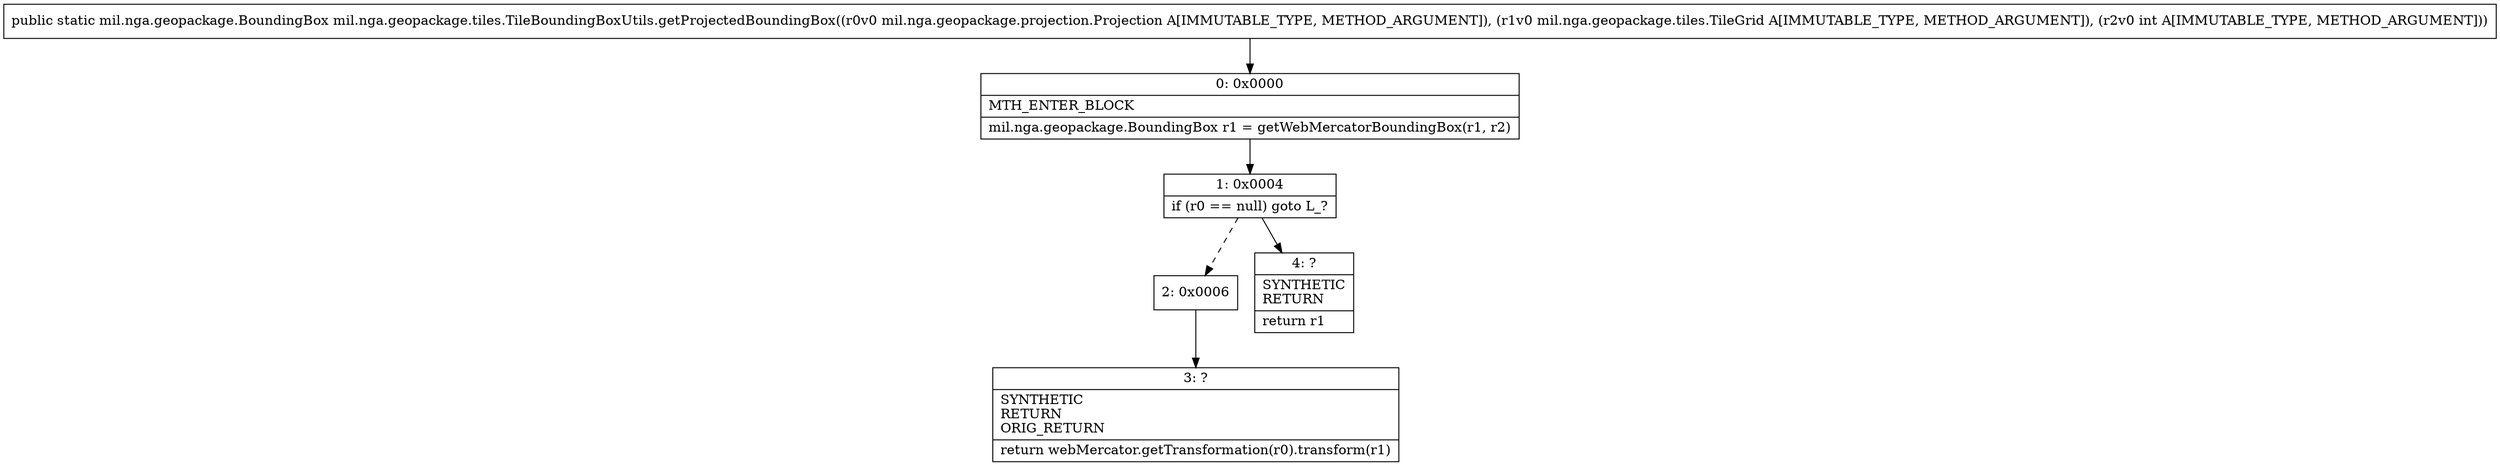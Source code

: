 digraph "CFG formil.nga.geopackage.tiles.TileBoundingBoxUtils.getProjectedBoundingBox(Lmil\/nga\/geopackage\/projection\/Projection;Lmil\/nga\/geopackage\/tiles\/TileGrid;I)Lmil\/nga\/geopackage\/BoundingBox;" {
Node_0 [shape=record,label="{0\:\ 0x0000|MTH_ENTER_BLOCK\l|mil.nga.geopackage.BoundingBox r1 = getWebMercatorBoundingBox(r1, r2)\l}"];
Node_1 [shape=record,label="{1\:\ 0x0004|if (r0 == null) goto L_?\l}"];
Node_2 [shape=record,label="{2\:\ 0x0006}"];
Node_3 [shape=record,label="{3\:\ ?|SYNTHETIC\lRETURN\lORIG_RETURN\l|return webMercator.getTransformation(r0).transform(r1)\l}"];
Node_4 [shape=record,label="{4\:\ ?|SYNTHETIC\lRETURN\l|return r1\l}"];
MethodNode[shape=record,label="{public static mil.nga.geopackage.BoundingBox mil.nga.geopackage.tiles.TileBoundingBoxUtils.getProjectedBoundingBox((r0v0 mil.nga.geopackage.projection.Projection A[IMMUTABLE_TYPE, METHOD_ARGUMENT]), (r1v0 mil.nga.geopackage.tiles.TileGrid A[IMMUTABLE_TYPE, METHOD_ARGUMENT]), (r2v0 int A[IMMUTABLE_TYPE, METHOD_ARGUMENT])) }"];
MethodNode -> Node_0;
Node_0 -> Node_1;
Node_1 -> Node_2[style=dashed];
Node_1 -> Node_4;
Node_2 -> Node_3;
}

